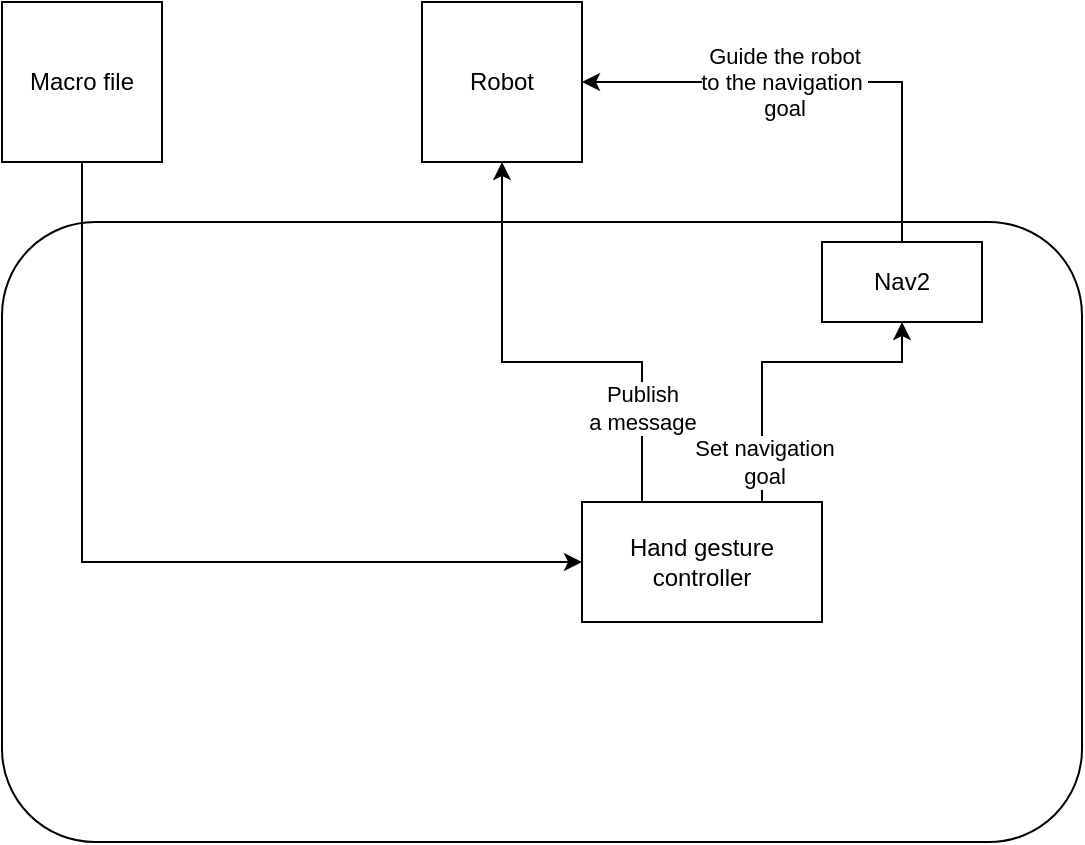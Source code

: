 <mxfile version="17.4.0" type="device"><diagram id="ZfYbE3icnpaA4doGJaWZ" name="Page-1"><mxGraphModel dx="1298" dy="797" grid="1" gridSize="10" guides="1" tooltips="1" connect="1" arrows="1" fold="1" page="1" pageScale="1" pageWidth="827" pageHeight="1169" math="0" shadow="0"><root><mxCell id="0"/><mxCell id="1" parent="0"/><mxCell id="SiE75yfFAL-UkXVnHlXZ-36" value="" style="rounded=1;whiteSpace=wrap;html=1;fillColor=none;" parent="1" vertex="1"><mxGeometry x="80" y="170" width="540" height="310" as="geometry"/></mxCell><mxCell id="Fcaem7_oQy2FdW7nL6Lg-1" style="edgeStyle=orthogonalEdgeStyle;rounded=0;orthogonalLoop=1;jettySize=auto;html=1;entryX=0;entryY=0.5;entryDx=0;entryDy=0;" edge="1" parent="1" source="SiE75yfFAL-UkXVnHlXZ-5" target="SiE75yfFAL-UkXVnHlXZ-19"><mxGeometry relative="1" as="geometry"><Array as="points"><mxPoint x="120" y="340"/></Array></mxGeometry></mxCell><mxCell id="SiE75yfFAL-UkXVnHlXZ-5" value="Macro file" style="whiteSpace=wrap;html=1;aspect=fixed;" parent="1" vertex="1"><mxGeometry x="80" y="60" width="80" height="80" as="geometry"/></mxCell><mxCell id="SiE75yfFAL-UkXVnHlXZ-19" value="Hand gesture controller" style="rounded=0;whiteSpace=wrap;html=1;" parent="1" vertex="1"><mxGeometry x="370" y="310" width="120" height="60" as="geometry"/></mxCell><mxCell id="SiE75yfFAL-UkXVnHlXZ-24" value="Nav2" style="rounded=0;whiteSpace=wrap;html=1;" parent="1" vertex="1"><mxGeometry x="490" y="180" width="80" height="40" as="geometry"/></mxCell><mxCell id="SiE75yfFAL-UkXVnHlXZ-25" value="Robot" style="whiteSpace=wrap;html=1;aspect=fixed;" parent="1" vertex="1"><mxGeometry x="290" y="60" width="80" height="80" as="geometry"/></mxCell><mxCell id="SiE75yfFAL-UkXVnHlXZ-26" value="" style="endArrow=classic;html=1;rounded=0;exitX=0.75;exitY=0;exitDx=0;exitDy=0;entryX=0.5;entryY=1;entryDx=0;entryDy=0;" parent="1" source="SiE75yfFAL-UkXVnHlXZ-19" target="SiE75yfFAL-UkXVnHlXZ-24" edge="1"><mxGeometry width="50" height="50" relative="1" as="geometry"><mxPoint x="370" y="440" as="sourcePoint"/><mxPoint x="420" y="390" as="targetPoint"/><Array as="points"><mxPoint x="460" y="240"/><mxPoint x="530" y="240"/></Array></mxGeometry></mxCell><mxCell id="SiE75yfFAL-UkXVnHlXZ-27" value="Set navigation&lt;br&gt;goal" style="edgeLabel;html=1;align=center;verticalAlign=middle;resizable=0;points=[];" parent="SiE75yfFAL-UkXVnHlXZ-26" vertex="1" connectable="0"><mxGeometry x="-0.611" y="-1" relative="1" as="geometry"><mxPoint y="11" as="offset"/></mxGeometry></mxCell><mxCell id="SiE75yfFAL-UkXVnHlXZ-28" value="" style="endArrow=classic;html=1;rounded=0;exitX=0.5;exitY=0;exitDx=0;exitDy=0;entryX=1;entryY=0.5;entryDx=0;entryDy=0;" parent="1" source="SiE75yfFAL-UkXVnHlXZ-24" target="SiE75yfFAL-UkXVnHlXZ-25" edge="1"><mxGeometry width="50" height="50" relative="1" as="geometry"><mxPoint x="370" y="440" as="sourcePoint"/><mxPoint x="420" y="390" as="targetPoint"/><Array as="points"><mxPoint x="530" y="100"/></Array></mxGeometry></mxCell><mxCell id="SiE75yfFAL-UkXVnHlXZ-29" value="Guide the robot&lt;br&gt;to the navigation&amp;nbsp;&lt;br&gt;goal" style="edgeLabel;html=1;align=center;verticalAlign=middle;resizable=0;points=[];" parent="SiE75yfFAL-UkXVnHlXZ-28" vertex="1" connectable="0"><mxGeometry x="-0.117" y="1" relative="1" as="geometry"><mxPoint x="-33" y="-1" as="offset"/></mxGeometry></mxCell><mxCell id="SiE75yfFAL-UkXVnHlXZ-30" value="" style="endArrow=classic;html=1;rounded=0;exitX=0.25;exitY=0;exitDx=0;exitDy=0;entryX=0.5;entryY=1;entryDx=0;entryDy=0;" parent="1" source="SiE75yfFAL-UkXVnHlXZ-19" target="SiE75yfFAL-UkXVnHlXZ-25" edge="1"><mxGeometry width="50" height="50" relative="1" as="geometry"><mxPoint x="370" y="440" as="sourcePoint"/><mxPoint x="420" y="390" as="targetPoint"/><Array as="points"><mxPoint x="400" y="240"/><mxPoint x="330" y="240"/></Array></mxGeometry></mxCell><mxCell id="SiE75yfFAL-UkXVnHlXZ-31" value="Publish&lt;br&gt;a message" style="edgeLabel;html=1;align=center;verticalAlign=middle;resizable=0;points=[];" parent="SiE75yfFAL-UkXVnHlXZ-30" vertex="1" connectable="0"><mxGeometry x="-0.522" relative="1" as="geometry"><mxPoint y="10" as="offset"/></mxGeometry></mxCell></root></mxGraphModel></diagram></mxfile>